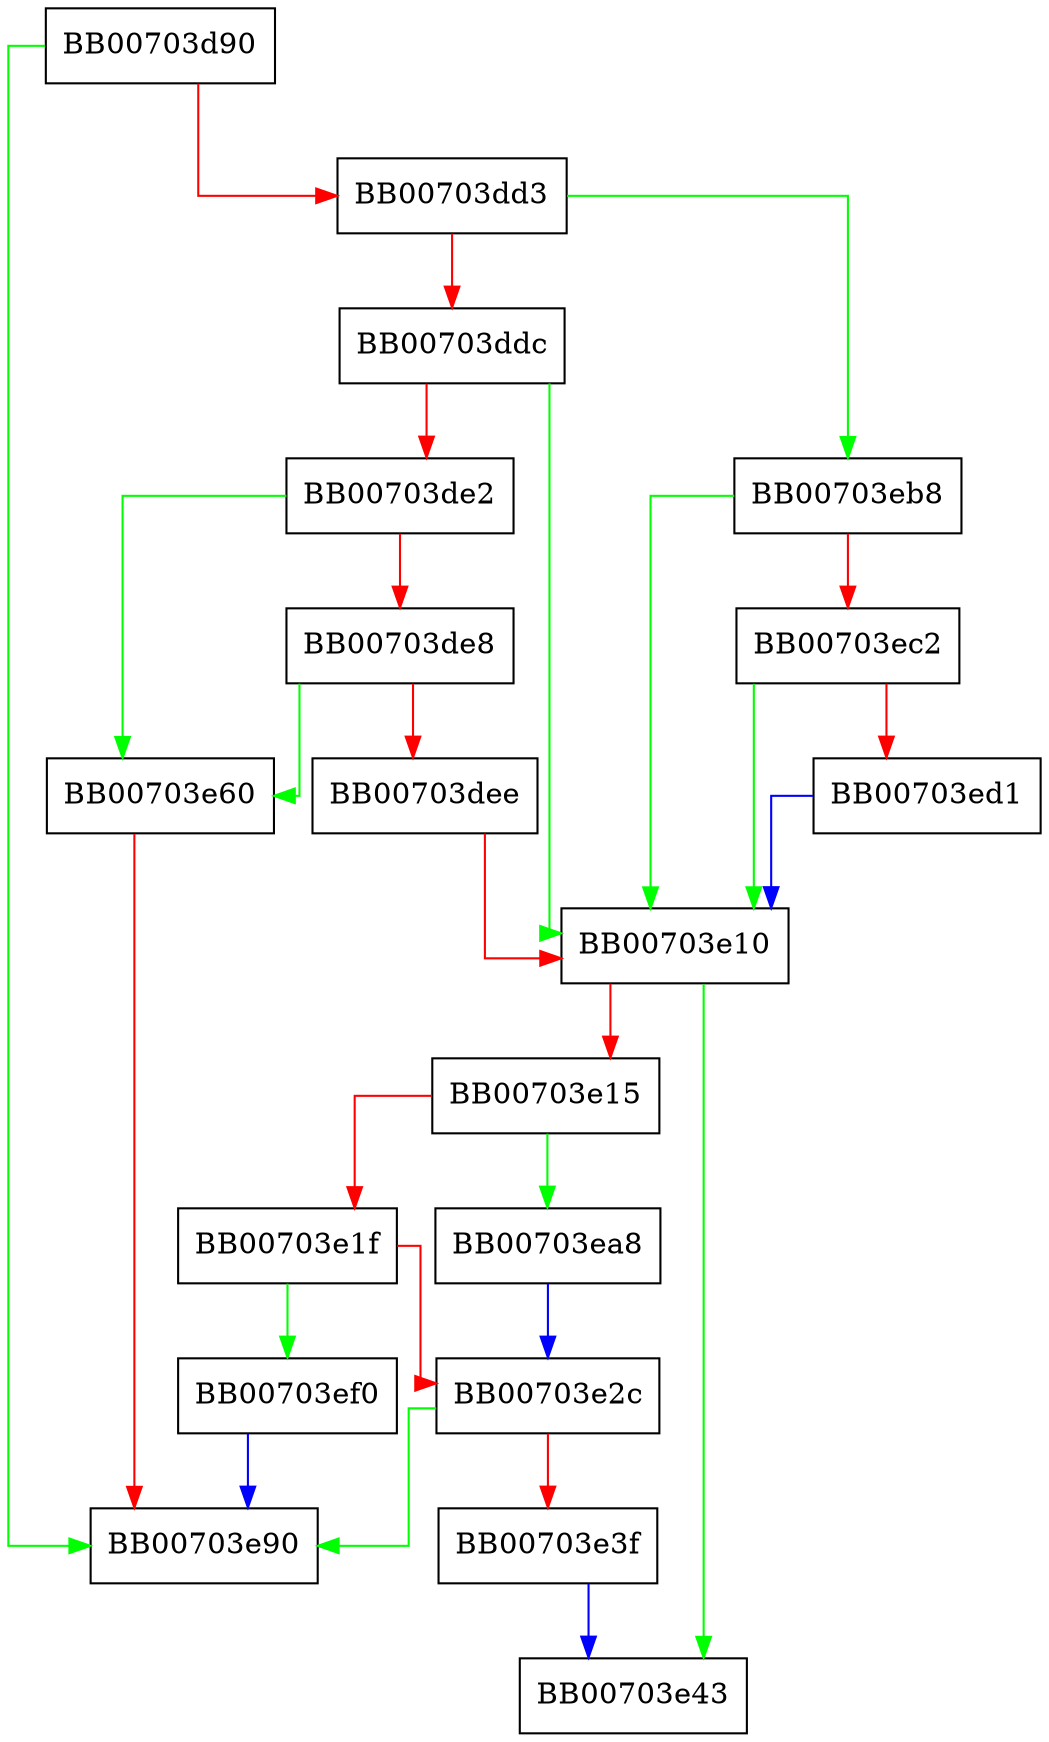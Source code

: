 digraph ossl_cipher_generic_dinit {
  node [shape="box"];
  graph [splines=ortho];
  BB00703d90 -> BB00703e90 [color="green"];
  BB00703d90 -> BB00703dd3 [color="red"];
  BB00703dd3 -> BB00703eb8 [color="green"];
  BB00703dd3 -> BB00703ddc [color="red"];
  BB00703ddc -> BB00703e10 [color="green"];
  BB00703ddc -> BB00703de2 [color="red"];
  BB00703de2 -> BB00703e60 [color="green"];
  BB00703de2 -> BB00703de8 [color="red"];
  BB00703de8 -> BB00703e60 [color="green"];
  BB00703de8 -> BB00703dee [color="red"];
  BB00703dee -> BB00703e10 [color="red"];
  BB00703e10 -> BB00703e43 [color="green"];
  BB00703e10 -> BB00703e15 [color="red"];
  BB00703e15 -> BB00703ea8 [color="green"];
  BB00703e15 -> BB00703e1f [color="red"];
  BB00703e1f -> BB00703ef0 [color="green"];
  BB00703e1f -> BB00703e2c [color="red"];
  BB00703e2c -> BB00703e90 [color="green"];
  BB00703e2c -> BB00703e3f [color="red"];
  BB00703e3f -> BB00703e43 [color="blue"];
  BB00703e60 -> BB00703e90 [color="red"];
  BB00703ea8 -> BB00703e2c [color="blue"];
  BB00703eb8 -> BB00703e10 [color="green"];
  BB00703eb8 -> BB00703ec2 [color="red"];
  BB00703ec2 -> BB00703e10 [color="green"];
  BB00703ec2 -> BB00703ed1 [color="red"];
  BB00703ed1 -> BB00703e10 [color="blue"];
  BB00703ef0 -> BB00703e90 [color="blue"];
}